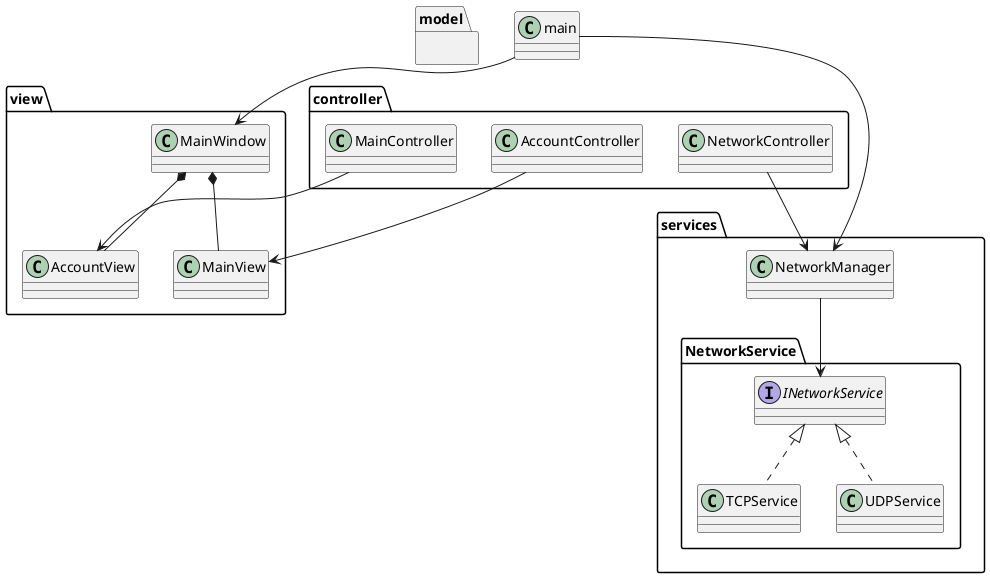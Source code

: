 @startuml

class main
package "controller" {
    class AccountController
    class MainController
    class NetworkController
}
package "view" {
    class MainWindow
    class MainView
    class AccountView
}

package "services"
{
    class NetworkManager
    package "NetworkService" {
        interface INetworkService
        class TCPService
        class UDPService
    }
}

package "model"
{

}

INetworkService <|.. TCPService
INetworkService <|.. UDPService
NetworkManager --> INetworkService

AccountController --> MainView
MainController --> AccountView
NetworkController --> NetworkManager

MainWindow *-- MainView
MainWindow *-- AccountView

main --> MainWindow
main --> NetworkManager

@enduml
